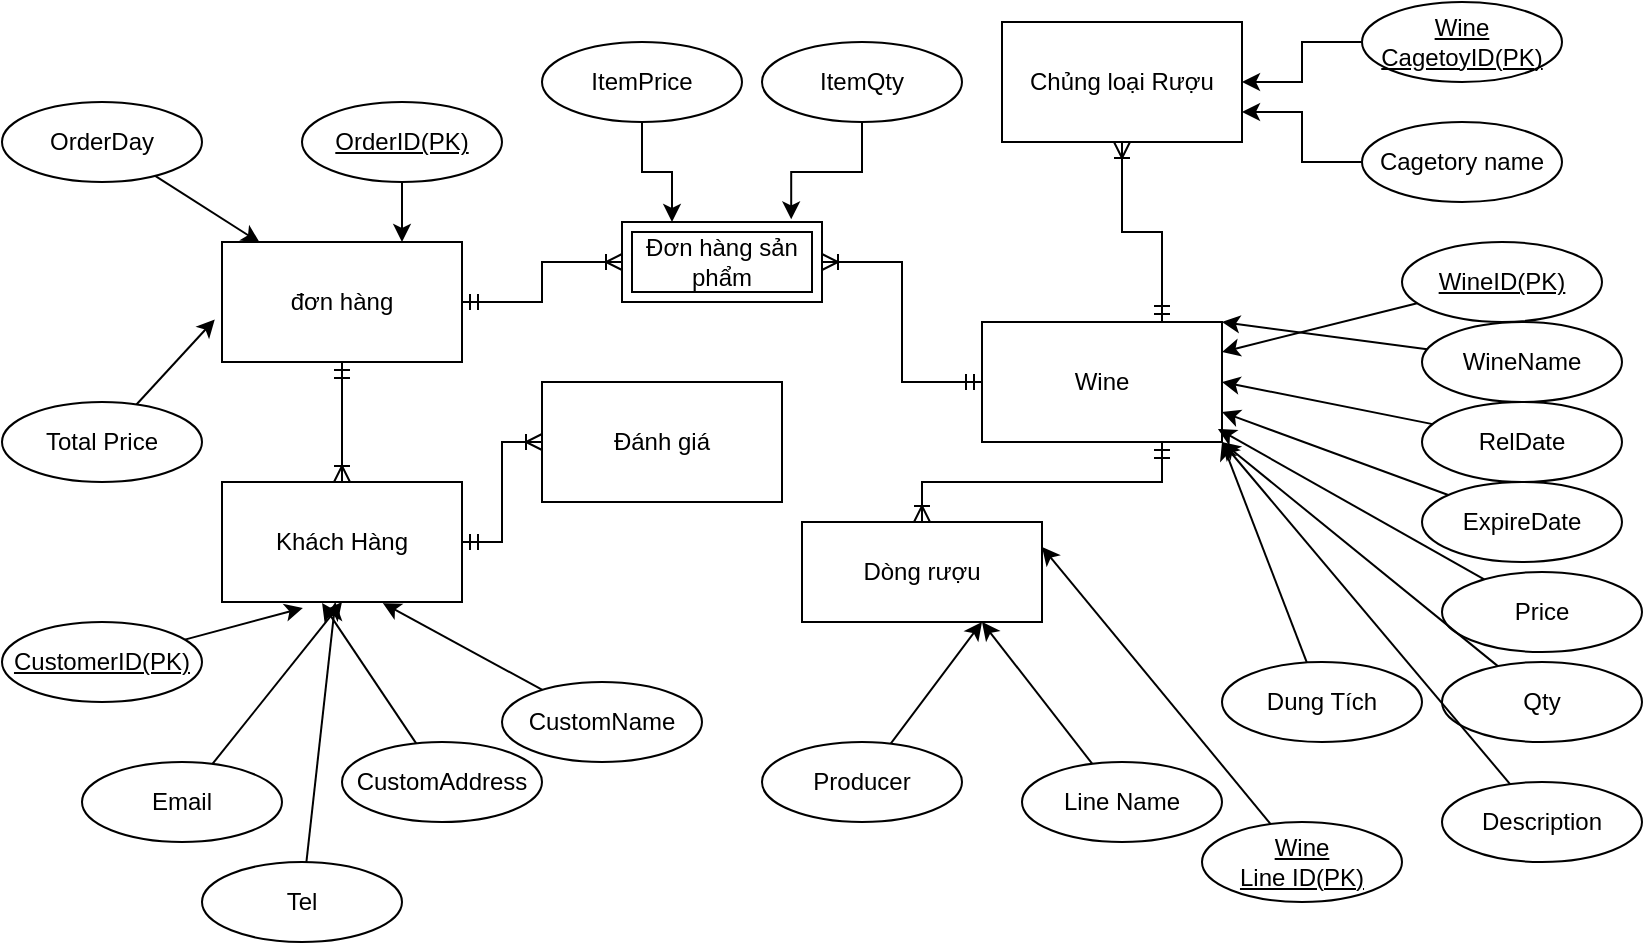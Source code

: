 <mxfile version="21.4.0" type="device">
  <diagram id="R2lEEEUBdFMjLlhIrx00" name="Page-1">
    <mxGraphModel dx="996" dy="573" grid="1" gridSize="10" guides="1" tooltips="1" connect="1" arrows="1" fold="1" page="1" pageScale="1" pageWidth="850" pageHeight="1100" math="0" shadow="0" extFonts="Permanent Marker^https://fonts.googleapis.com/css?family=Permanent+Marker">
      <root>
        <mxCell id="0" />
        <mxCell id="1" parent="0" />
        <mxCell id="dTxI5dDR73npywH-p4hO-19" value="" style="edgeStyle=elbowEdgeStyle;fontSize=12;html=1;endArrow=ERoneToMany;startArrow=ERmandOne;rounded=0;exitX=0.75;exitY=0;exitDx=0;exitDy=0;elbow=vertical;entryX=0.5;entryY=1;entryDx=0;entryDy=0;" parent="1" source="dTxI5dDR73npywH-p4hO-31" target="dTxI5dDR73npywH-p4hO-30" edge="1">
          <mxGeometry width="100" height="100" relative="1" as="geometry">
            <mxPoint x="622.426" y="171.716" as="sourcePoint" />
            <mxPoint x="750" y="110" as="targetPoint" />
          </mxGeometry>
        </mxCell>
        <mxCell id="dTxI5dDR73npywH-p4hO-20" value="" style="fontSize=12;html=1;endArrow=ERoneToMany;startArrow=ERmandOne;rounded=0;exitX=0.75;exitY=1;exitDx=0;exitDy=0;entryX=0.5;entryY=0;entryDx=0;entryDy=0;edgeStyle=elbowEdgeStyle;elbow=vertical;" parent="1" source="dTxI5dDR73npywH-p4hO-31" target="dTxI5dDR73npywH-p4hO-29" edge="1">
          <mxGeometry width="100" height="100" relative="1" as="geometry">
            <mxPoint x="622.426" y="228.284" as="sourcePoint" />
            <mxPoint x="700" y="340" as="targetPoint" />
          </mxGeometry>
        </mxCell>
        <mxCell id="dTxI5dDR73npywH-p4hO-21" value="" style="edgeStyle=elbowEdgeStyle;fontSize=12;html=1;endArrow=ERoneToMany;startArrow=ERmandOne;rounded=0;exitX=0;exitY=0.5;exitDx=0;exitDy=0;entryX=1;entryY=0.5;entryDx=0;entryDy=0;" parent="1" source="dTxI5dDR73npywH-p4hO-31" target="dTxI5dDR73npywH-p4hO-33" edge="1">
          <mxGeometry width="100" height="100" relative="1" as="geometry">
            <mxPoint x="520" y="200" as="sourcePoint" />
            <mxPoint x="420" y="190" as="targetPoint" />
          </mxGeometry>
        </mxCell>
        <mxCell id="dTxI5dDR73npywH-p4hO-22" value="" style="edgeStyle=elbowEdgeStyle;fontSize=12;html=1;endArrow=ERoneToMany;startArrow=ERmandOne;rounded=0;exitX=1;exitY=0.5;exitDx=0;exitDy=0;entryX=0;entryY=0.5;entryDx=0;entryDy=0;" parent="1" source="dTxI5dDR73npywH-p4hO-25" target="dTxI5dDR73npywH-p4hO-33" edge="1">
          <mxGeometry width="100" height="100" relative="1" as="geometry">
            <mxPoint x="260" y="160" as="sourcePoint" />
            <mxPoint x="330" y="160" as="targetPoint" />
          </mxGeometry>
        </mxCell>
        <mxCell id="dTxI5dDR73npywH-p4hO-23" value="" style="edgeStyle=orthogonalEdgeStyle;fontSize=12;html=1;endArrow=ERoneToMany;startArrow=ERmandOne;rounded=0;entryX=0.5;entryY=0;entryDx=0;entryDy=0;exitX=0.5;exitY=1;exitDx=0;exitDy=0;" parent="1" source="dTxI5dDR73npywH-p4hO-25" target="dTxI5dDR73npywH-p4hO-27" edge="1">
          <mxGeometry width="100" height="100" relative="1" as="geometry">
            <mxPoint x="200" y="200" as="sourcePoint" />
            <mxPoint x="240" y="340" as="targetPoint" />
          </mxGeometry>
        </mxCell>
        <mxCell id="dTxI5dDR73npywH-p4hO-24" value="" style="edgeStyle=elbowEdgeStyle;fontSize=12;html=1;endArrow=ERoneToMany;startArrow=ERmandOne;rounded=0;exitX=1;exitY=0.5;exitDx=0;exitDy=0;entryX=0;entryY=0.5;entryDx=0;entryDy=0;" parent="1" source="dTxI5dDR73npywH-p4hO-27" target="dTxI5dDR73npywH-p4hO-32" edge="1">
          <mxGeometry width="100" height="100" relative="1" as="geometry">
            <mxPoint x="300" y="380" as="sourcePoint" />
            <mxPoint x="430" y="380" as="targetPoint" />
          </mxGeometry>
        </mxCell>
        <mxCell id="dTxI5dDR73npywH-p4hO-25" value="đơn hàng" style="rounded=0;whiteSpace=wrap;html=1;" parent="1" vertex="1">
          <mxGeometry x="130" y="140" width="120" height="60" as="geometry" />
        </mxCell>
        <mxCell id="dTxI5dDR73npywH-p4hO-27" value="Khách Hàng" style="rounded=0;whiteSpace=wrap;html=1;" parent="1" vertex="1">
          <mxGeometry x="130" y="260" width="120" height="60" as="geometry" />
        </mxCell>
        <mxCell id="dTxI5dDR73npywH-p4hO-29" value="Dòng rượu" style="rounded=0;whiteSpace=wrap;html=1;" parent="1" vertex="1">
          <mxGeometry x="420" y="280" width="120" height="50" as="geometry" />
        </mxCell>
        <mxCell id="dTxI5dDR73npywH-p4hO-30" value="Chủng loại Rượu" style="rounded=0;whiteSpace=wrap;html=1;" parent="1" vertex="1">
          <mxGeometry x="520" y="30" width="120" height="60" as="geometry" />
        </mxCell>
        <mxCell id="dTxI5dDR73npywH-p4hO-31" value="Wine" style="rounded=0;whiteSpace=wrap;html=1;" parent="1" vertex="1">
          <mxGeometry x="510" y="180" width="120" height="60" as="geometry" />
        </mxCell>
        <mxCell id="dTxI5dDR73npywH-p4hO-32" value="Đánh giá" style="rounded=0;whiteSpace=wrap;html=1;" parent="1" vertex="1">
          <mxGeometry x="290" y="210" width="120" height="60" as="geometry" />
        </mxCell>
        <mxCell id="dTxI5dDR73npywH-p4hO-33" value="Đơn hàng sản phẩm" style="shape=ext;margin=3;double=1;whiteSpace=wrap;html=1;align=center;" parent="1" vertex="1">
          <mxGeometry x="330" y="130" width="100" height="40" as="geometry" />
        </mxCell>
        <mxCell id="8G3KxPDngYe6h84Ui3Jd-6" style="rounded=0;orthogonalLoop=1;jettySize=auto;html=1;entryX=1;entryY=0;entryDx=0;entryDy=0;" parent="1" source="dTxI5dDR73npywH-p4hO-35" edge="1" target="dTxI5dDR73npywH-p4hO-31">
          <mxGeometry relative="1" as="geometry">
            <mxPoint x="610" y="280" as="targetPoint" />
          </mxGeometry>
        </mxCell>
        <mxCell id="dTxI5dDR73npywH-p4hO-35" value="WineName" style="ellipse;whiteSpace=wrap;html=1;align=center;" parent="1" vertex="1">
          <mxGeometry x="730" y="180" width="100" height="40" as="geometry" />
        </mxCell>
        <mxCell id="8G3KxPDngYe6h84Ui3Jd-5" style="rounded=0;orthogonalLoop=1;jettySize=auto;html=1;entryX=1;entryY=0.25;entryDx=0;entryDy=0;" parent="1" source="dTxI5dDR73npywH-p4hO-38" target="dTxI5dDR73npywH-p4hO-31" edge="1">
          <mxGeometry relative="1" as="geometry" />
        </mxCell>
        <mxCell id="dTxI5dDR73npywH-p4hO-38" value="WineID(PK)" style="ellipse;whiteSpace=wrap;html=1;align=center;fontStyle=4;" parent="1" vertex="1">
          <mxGeometry x="720" y="140" width="100" height="40" as="geometry" />
        </mxCell>
        <mxCell id="8G3KxPDngYe6h84Ui3Jd-7" style="rounded=0;orthogonalLoop=1;jettySize=auto;html=1;entryX=1;entryY=0.5;entryDx=0;entryDy=0;" parent="1" source="VobUMtlbzpRoxm0NPVZj-1" target="dTxI5dDR73npywH-p4hO-31" edge="1">
          <mxGeometry relative="1" as="geometry" />
        </mxCell>
        <mxCell id="VobUMtlbzpRoxm0NPVZj-1" value="RelDate" style="ellipse;whiteSpace=wrap;html=1;align=center;" parent="1" vertex="1">
          <mxGeometry x="730" y="220" width="100" height="40" as="geometry" />
        </mxCell>
        <mxCell id="8G3KxPDngYe6h84Ui3Jd-8" style="rounded=0;orthogonalLoop=1;jettySize=auto;html=1;entryX=1;entryY=0.75;entryDx=0;entryDy=0;" parent="1" source="VobUMtlbzpRoxm0NPVZj-2" target="dTxI5dDR73npywH-p4hO-31" edge="1">
          <mxGeometry relative="1" as="geometry" />
        </mxCell>
        <mxCell id="VobUMtlbzpRoxm0NPVZj-2" value="ExpireDate" style="ellipse;whiteSpace=wrap;html=1;align=center;" parent="1" vertex="1">
          <mxGeometry x="730" y="260" width="100" height="40" as="geometry" />
        </mxCell>
        <mxCell id="8G3KxPDngYe6h84Ui3Jd-9" style="rounded=0;orthogonalLoop=1;jettySize=auto;html=1;entryX=0.983;entryY=0.891;entryDx=0;entryDy=0;entryPerimeter=0;" parent="1" source="VobUMtlbzpRoxm0NPVZj-3" edge="1" target="dTxI5dDR73npywH-p4hO-31">
          <mxGeometry relative="1" as="geometry">
            <mxPoint x="610" y="300" as="targetPoint" />
          </mxGeometry>
        </mxCell>
        <mxCell id="VobUMtlbzpRoxm0NPVZj-3" value="Price" style="ellipse;whiteSpace=wrap;html=1;align=center;" parent="1" vertex="1">
          <mxGeometry x="740" y="305" width="100" height="40" as="geometry" />
        </mxCell>
        <mxCell id="8G3KxPDngYe6h84Ui3Jd-10" style="rounded=0;orthogonalLoop=1;jettySize=auto;html=1;entryX=1;entryY=1;entryDx=0;entryDy=0;" parent="1" source="VobUMtlbzpRoxm0NPVZj-4" edge="1" target="dTxI5dDR73npywH-p4hO-31">
          <mxGeometry relative="1" as="geometry">
            <mxPoint x="610" y="310" as="targetPoint" />
          </mxGeometry>
        </mxCell>
        <mxCell id="VobUMtlbzpRoxm0NPVZj-4" value="Qty" style="ellipse;whiteSpace=wrap;html=1;align=center;" parent="1" vertex="1">
          <mxGeometry x="740" y="350" width="100" height="40" as="geometry" />
        </mxCell>
        <mxCell id="8G3KxPDngYe6h84Ui3Jd-26" style="edgeStyle=orthogonalEdgeStyle;rounded=0;orthogonalLoop=1;jettySize=auto;html=1;entryX=0.846;entryY=-0.033;entryDx=0;entryDy=0;entryPerimeter=0;" parent="1" source="VobUMtlbzpRoxm0NPVZj-5" target="dTxI5dDR73npywH-p4hO-33" edge="1">
          <mxGeometry relative="1" as="geometry" />
        </mxCell>
        <mxCell id="VobUMtlbzpRoxm0NPVZj-5" value="ItemQty" style="ellipse;whiteSpace=wrap;html=1;align=center;" parent="1" vertex="1">
          <mxGeometry x="400" y="40" width="100" height="40" as="geometry" />
        </mxCell>
        <mxCell id="8G3KxPDngYe6h84Ui3Jd-16" style="rounded=0;orthogonalLoop=1;jettySize=auto;html=1;entryX=0.75;entryY=1;entryDx=0;entryDy=0;" parent="1" source="VobUMtlbzpRoxm0NPVZj-6" target="dTxI5dDR73npywH-p4hO-29" edge="1">
          <mxGeometry relative="1" as="geometry" />
        </mxCell>
        <mxCell id="VobUMtlbzpRoxm0NPVZj-6" value="Producer" style="ellipse;whiteSpace=wrap;html=1;align=center;" parent="1" vertex="1">
          <mxGeometry x="400" y="390" width="100" height="40" as="geometry" />
        </mxCell>
        <mxCell id="8G3KxPDngYe6h84Ui3Jd-25" style="edgeStyle=orthogonalEdgeStyle;rounded=0;orthogonalLoop=1;jettySize=auto;html=1;entryX=0.25;entryY=0;entryDx=0;entryDy=0;" parent="1" source="VobUMtlbzpRoxm0NPVZj-7" target="dTxI5dDR73npywH-p4hO-33" edge="1">
          <mxGeometry relative="1" as="geometry" />
        </mxCell>
        <mxCell id="VobUMtlbzpRoxm0NPVZj-7" value="ItemPrice" style="ellipse;whiteSpace=wrap;html=1;align=center;" parent="1" vertex="1">
          <mxGeometry x="290" y="40" width="100" height="40" as="geometry" />
        </mxCell>
        <mxCell id="8G3KxPDngYe6h84Ui3Jd-11" style="rounded=0;orthogonalLoop=1;jettySize=auto;html=1;entryX=1;entryY=1;entryDx=0;entryDy=0;" parent="1" source="VobUMtlbzpRoxm0NPVZj-8" edge="1" target="dTxI5dDR73npywH-p4hO-31">
          <mxGeometry relative="1" as="geometry">
            <mxPoint x="610" y="320" as="targetPoint" />
          </mxGeometry>
        </mxCell>
        <mxCell id="VobUMtlbzpRoxm0NPVZj-8" value="Description" style="ellipse;whiteSpace=wrap;html=1;align=center;" parent="1" vertex="1">
          <mxGeometry x="740" y="410" width="100" height="40" as="geometry" />
        </mxCell>
        <mxCell id="8G3KxPDngYe6h84Ui3Jd-20" style="rounded=0;orthogonalLoop=1;jettySize=auto;html=1;entryX=0.417;entryY=1.009;entryDx=0;entryDy=0;entryPerimeter=0;" parent="1" source="VobUMtlbzpRoxm0NPVZj-9" target="dTxI5dDR73npywH-p4hO-27" edge="1">
          <mxGeometry relative="1" as="geometry" />
        </mxCell>
        <mxCell id="VobUMtlbzpRoxm0NPVZj-9" value="CustomAddress" style="ellipse;whiteSpace=wrap;html=1;align=center;" parent="1" vertex="1">
          <mxGeometry x="190" y="390" width="100" height="40" as="geometry" />
        </mxCell>
        <mxCell id="8G3KxPDngYe6h84Ui3Jd-15" style="rounded=0;orthogonalLoop=1;jettySize=auto;html=1;entryX=0.75;entryY=1;entryDx=0;entryDy=0;" parent="1" source="VobUMtlbzpRoxm0NPVZj-11" target="dTxI5dDR73npywH-p4hO-29" edge="1">
          <mxGeometry relative="1" as="geometry" />
        </mxCell>
        <mxCell id="VobUMtlbzpRoxm0NPVZj-11" value="Line Name" style="ellipse;whiteSpace=wrap;html=1;align=center;" parent="1" vertex="1">
          <mxGeometry x="530" y="400" width="100" height="40" as="geometry" />
        </mxCell>
        <mxCell id="8G3KxPDngYe6h84Ui3Jd-22" style="rounded=0;orthogonalLoop=1;jettySize=auto;html=1;entryX=-0.03;entryY=0.645;entryDx=0;entryDy=0;entryPerimeter=0;" parent="1" source="VobUMtlbzpRoxm0NPVZj-12" target="dTxI5dDR73npywH-p4hO-25" edge="1">
          <mxGeometry relative="1" as="geometry" />
        </mxCell>
        <mxCell id="VobUMtlbzpRoxm0NPVZj-12" value="Total Price" style="ellipse;whiteSpace=wrap;html=1;align=center;" parent="1" vertex="1">
          <mxGeometry x="20" y="220" width="100" height="40" as="geometry" />
        </mxCell>
        <mxCell id="8G3KxPDngYe6h84Ui3Jd-23" style="rounded=0;orthogonalLoop=1;jettySize=auto;html=1;entryX=0.157;entryY=0.005;entryDx=0;entryDy=0;entryPerimeter=0;" parent="1" source="VobUMtlbzpRoxm0NPVZj-13" target="dTxI5dDR73npywH-p4hO-25" edge="1">
          <mxGeometry relative="1" as="geometry" />
        </mxCell>
        <mxCell id="VobUMtlbzpRoxm0NPVZj-13" value="OrderDay" style="ellipse;whiteSpace=wrap;html=1;align=center;" parent="1" vertex="1">
          <mxGeometry x="20" y="70" width="100" height="40" as="geometry" />
        </mxCell>
        <mxCell id="8G3KxPDngYe6h84Ui3Jd-14" style="rounded=0;orthogonalLoop=1;jettySize=auto;html=1;entryX=1;entryY=0.25;entryDx=0;entryDy=0;" parent="1" source="VobUMtlbzpRoxm0NPVZj-14" target="dTxI5dDR73npywH-p4hO-29" edge="1">
          <mxGeometry relative="1" as="geometry" />
        </mxCell>
        <mxCell id="VobUMtlbzpRoxm0NPVZj-14" value="Wine&lt;br style=&quot;border-color: var(--border-color);&quot;&gt;Line ID(PK)" style="ellipse;whiteSpace=wrap;html=1;align=center;fontStyle=4;" parent="1" vertex="1">
          <mxGeometry x="620" y="430" width="100" height="40" as="geometry" />
        </mxCell>
        <mxCell id="8G3KxPDngYe6h84Ui3Jd-24" style="rounded=0;orthogonalLoop=1;jettySize=auto;html=1;entryX=0.75;entryY=0;entryDx=0;entryDy=0;" parent="1" source="VobUMtlbzpRoxm0NPVZj-15" target="dTxI5dDR73npywH-p4hO-25" edge="1">
          <mxGeometry relative="1" as="geometry" />
        </mxCell>
        <mxCell id="VobUMtlbzpRoxm0NPVZj-15" value="OrderID(PK)" style="ellipse;whiteSpace=wrap;html=1;align=center;fontStyle=4;" parent="1" vertex="1">
          <mxGeometry x="170" y="70" width="100" height="40" as="geometry" />
        </mxCell>
        <mxCell id="8G3KxPDngYe6h84Ui3Jd-17" style="rounded=0;orthogonalLoop=1;jettySize=auto;html=1;entryX=0.67;entryY=1.009;entryDx=0;entryDy=0;entryPerimeter=0;" parent="1" source="VobUMtlbzpRoxm0NPVZj-16" target="dTxI5dDR73npywH-p4hO-27" edge="1">
          <mxGeometry relative="1" as="geometry">
            <mxPoint x="200" y="460" as="targetPoint" />
          </mxGeometry>
        </mxCell>
        <mxCell id="VobUMtlbzpRoxm0NPVZj-16" value="CustomName" style="ellipse;whiteSpace=wrap;html=1;align=center;" parent="1" vertex="1">
          <mxGeometry x="270" y="360" width="100" height="40" as="geometry" />
        </mxCell>
        <mxCell id="8G3KxPDngYe6h84Ui3Jd-18" style="rounded=0;orthogonalLoop=1;jettySize=auto;html=1;" parent="1" source="VobUMtlbzpRoxm0NPVZj-17" edge="1" target="dTxI5dDR73npywH-p4hO-27">
          <mxGeometry relative="1" as="geometry">
            <mxPoint x="200" y="330" as="targetPoint" />
          </mxGeometry>
        </mxCell>
        <mxCell id="VobUMtlbzpRoxm0NPVZj-17" value="Tel" style="ellipse;whiteSpace=wrap;html=1;align=center;" parent="1" vertex="1">
          <mxGeometry x="120" y="450" width="100" height="40" as="geometry" />
        </mxCell>
        <mxCell id="8G3KxPDngYe6h84Ui3Jd-19" style="rounded=0;orthogonalLoop=1;jettySize=auto;html=1;entryX=0.337;entryY=1.049;entryDx=0;entryDy=0;entryPerimeter=0;elbow=vertical;" parent="1" source="VobUMtlbzpRoxm0NPVZj-18" target="dTxI5dDR73npywH-p4hO-27" edge="1">
          <mxGeometry relative="1" as="geometry" />
        </mxCell>
        <mxCell id="VobUMtlbzpRoxm0NPVZj-18" value="CustomerID(PK)" style="ellipse;whiteSpace=wrap;html=1;align=center;fontStyle=4;" parent="1" vertex="1">
          <mxGeometry x="20" y="330" width="100" height="40" as="geometry" />
        </mxCell>
        <mxCell id="8G3KxPDngYe6h84Ui3Jd-21" style="rounded=0;orthogonalLoop=1;jettySize=auto;html=1;entryX=0.5;entryY=1;entryDx=0;entryDy=0;" parent="1" source="VobUMtlbzpRoxm0NPVZj-19" target="dTxI5dDR73npywH-p4hO-27" edge="1">
          <mxGeometry relative="1" as="geometry" />
        </mxCell>
        <mxCell id="VobUMtlbzpRoxm0NPVZj-19" value="Email" style="ellipse;whiteSpace=wrap;html=1;align=center;" parent="1" vertex="1">
          <mxGeometry x="60" y="400" width="100" height="40" as="geometry" />
        </mxCell>
        <mxCell id="8G3KxPDngYe6h84Ui3Jd-13" style="edgeStyle=orthogonalEdgeStyle;rounded=0;orthogonalLoop=1;jettySize=auto;html=1;entryX=1;entryY=0.75;entryDx=0;entryDy=0;" parent="1" source="8G3KxPDngYe6h84Ui3Jd-1" target="dTxI5dDR73npywH-p4hO-30" edge="1">
          <mxGeometry relative="1" as="geometry" />
        </mxCell>
        <mxCell id="8G3KxPDngYe6h84Ui3Jd-1" value="Cagetory name" style="ellipse;whiteSpace=wrap;html=1;align=center;" parent="1" vertex="1">
          <mxGeometry x="700" y="80" width="100" height="40" as="geometry" />
        </mxCell>
        <mxCell id="8G3KxPDngYe6h84Ui3Jd-12" style="edgeStyle=orthogonalEdgeStyle;rounded=0;orthogonalLoop=1;jettySize=auto;html=1;entryX=1;entryY=0.5;entryDx=0;entryDy=0;" parent="1" source="8G3KxPDngYe6h84Ui3Jd-4" target="dTxI5dDR73npywH-p4hO-30" edge="1">
          <mxGeometry relative="1" as="geometry" />
        </mxCell>
        <mxCell id="8G3KxPDngYe6h84Ui3Jd-4" value="Wine&lt;br style=&quot;border-color: var(--border-color);&quot;&gt;CagetoyID(PK)" style="ellipse;whiteSpace=wrap;html=1;align=center;fontStyle=4;" parent="1" vertex="1">
          <mxGeometry x="700" y="20" width="100" height="40" as="geometry" />
        </mxCell>
        <mxCell id="rmuJf8ZQ7ZaGDNXfYBwP-2" style="rounded=0;orthogonalLoop=1;jettySize=auto;html=1;entryX=1;entryY=1;entryDx=0;entryDy=0;" edge="1" parent="1" source="rmuJf8ZQ7ZaGDNXfYBwP-1" target="dTxI5dDR73npywH-p4hO-31">
          <mxGeometry relative="1" as="geometry">
            <mxPoint x="610" y="330" as="targetPoint" />
          </mxGeometry>
        </mxCell>
        <mxCell id="rmuJf8ZQ7ZaGDNXfYBwP-1" value="Dung Tích" style="ellipse;whiteSpace=wrap;html=1;align=center;" vertex="1" parent="1">
          <mxGeometry x="630" y="350" width="100" height="40" as="geometry" />
        </mxCell>
        <mxCell id="rmuJf8ZQ7ZaGDNXfYBwP-5" style="edgeStyle=orthogonalEdgeStyle;rounded=0;orthogonalLoop=1;jettySize=auto;html=1;exitX=0.5;exitY=1;exitDx=0;exitDy=0;" edge="1" parent="1" source="dTxI5dDR73npywH-p4hO-29" target="dTxI5dDR73npywH-p4hO-29">
          <mxGeometry relative="1" as="geometry" />
        </mxCell>
      </root>
    </mxGraphModel>
  </diagram>
</mxfile>
